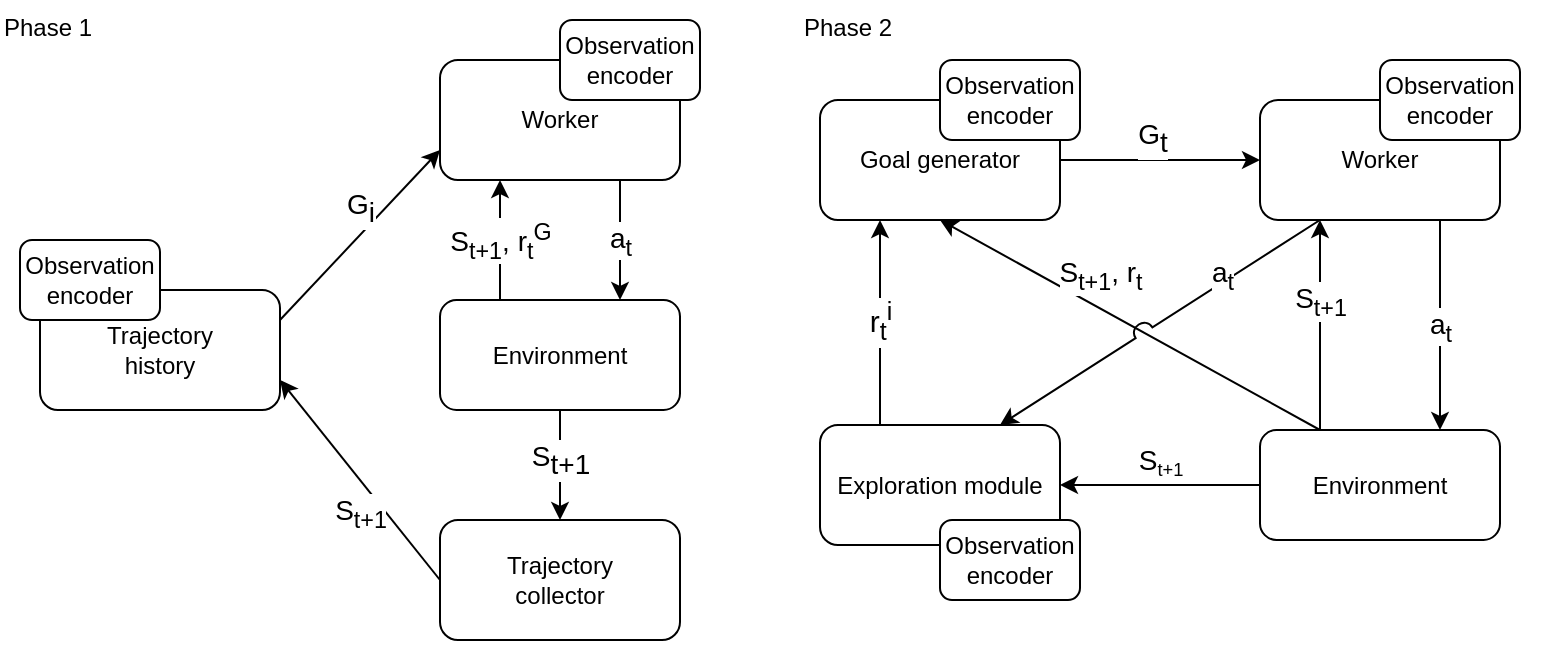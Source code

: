 <mxfile version="16.5.1" type="device" pages="2"><diagram id="s9MICMt1wi03FpbbL1Bs" name="Page-1"><mxGraphModel dx="2282" dy="791" grid="1" gridSize="10" guides="1" tooltips="1" connect="1" arrows="1" fold="1" page="1" pageScale="1" pageWidth="1169" pageHeight="827" math="0" shadow="0"><root><mxCell id="0"/><mxCell id="1" parent="0"/><mxCell id="AD0UsXPPbm5hfnaKFO1p-1" value="Phase 1" style="rounded=0;whiteSpace=wrap;html=1;fillColor=none;strokeColor=none;verticalAlign=top;align=left;" parent="1" vertex="1"><mxGeometry x="-1120" y="40" width="360" height="330" as="geometry"/></mxCell><mxCell id="ce7B7Szr8OWPPGwaai7X-16" value="&lt;font style=&quot;font-size: 15px&quot;&gt;r&lt;sub&gt;t&lt;/sub&gt;&lt;sup&gt;i&lt;/sup&gt;&lt;/font&gt;" style="edgeStyle=none;rounded=0;orthogonalLoop=1;jettySize=auto;html=1;exitX=0.25;exitY=0;exitDx=0;exitDy=0;" parent="1" source="ce7B7Szr8OWPPGwaai7X-1" edge="1"><mxGeometry relative="1" as="geometry"><mxPoint x="-680" y="150" as="targetPoint"/></mxGeometry></mxCell><mxCell id="ce7B7Szr8OWPPGwaai7X-1" value="Exploration module" style="rounded=1;whiteSpace=wrap;html=1;" parent="1" vertex="1"><mxGeometry x="-710" y="252.5" width="120" height="60" as="geometry"/></mxCell><mxCell id="ce7B7Szr8OWPPGwaai7X-14" value="&lt;font style=&quot;font-size: 14px&quot;&gt;S&lt;sub&gt;t+1&lt;/sub&gt;, r&lt;sub&gt;t&lt;/sub&gt;&lt;/font&gt;" style="edgeStyle=none;rounded=0;orthogonalLoop=1;jettySize=auto;html=1;entryX=0.5;entryY=1;entryDx=0;entryDy=0;exitX=0.25;exitY=0;exitDx=0;exitDy=0;verticalAlign=bottom;" parent="1" source="ce7B7Szr8OWPPGwaai7X-2" target="ce7B7Szr8OWPPGwaai7X-3" edge="1"><mxGeometry x="0.177" y="-4" relative="1" as="geometry"><mxPoint as="offset"/></mxGeometry></mxCell><mxCell id="ce7B7Szr8OWPPGwaai7X-15" value="&lt;span style=&quot;font-size: 14px&quot;&gt;S&lt;/span&gt;&lt;sub&gt;t+1&lt;/sub&gt;" style="edgeStyle=none;rounded=0;orthogonalLoop=1;jettySize=auto;html=1;entryX=1;entryY=0.5;entryDx=0;entryDy=0;verticalAlign=bottom;" parent="1" source="ce7B7Szr8OWPPGwaai7X-2" target="ce7B7Szr8OWPPGwaai7X-1" edge="1"><mxGeometry relative="1" as="geometry"/></mxCell><mxCell id="BOEByVS7p30KP5h8j9sV-6" value="S&lt;sub&gt;t+1&lt;/sub&gt;" style="edgeStyle=none;curved=1;jumpStyle=arc;jumpSize=10;orthogonalLoop=1;jettySize=auto;html=1;entryX=0.25;entryY=1;entryDx=0;entryDy=0;fontSize=14;verticalAlign=bottom;exitX=0.25;exitY=0;exitDx=0;exitDy=0;" parent="1" source="ce7B7Szr8OWPPGwaai7X-2" target="ce7B7Szr8OWPPGwaai7X-4" edge="1"><mxGeometry relative="1" as="geometry"/></mxCell><mxCell id="ce7B7Szr8OWPPGwaai7X-2" value="Environment" style="rounded=1;whiteSpace=wrap;html=1;" parent="1" vertex="1"><mxGeometry x="-490" y="255" width="120" height="55" as="geometry"/></mxCell><mxCell id="ce7B7Szr8OWPPGwaai7X-6" style="edgeStyle=orthogonalEdgeStyle;rounded=0;orthogonalLoop=1;jettySize=auto;html=1;exitX=1;exitY=0.5;exitDx=0;exitDy=0;entryX=0;entryY=0.5;entryDx=0;entryDy=0;" parent="1" source="ce7B7Szr8OWPPGwaai7X-3" target="ce7B7Szr8OWPPGwaai7X-4" edge="1"><mxGeometry relative="1" as="geometry"><mxPoint x="-570" y="120" as="targetPoint"/></mxGeometry></mxCell><mxCell id="BOEByVS7p30KP5h8j9sV-1" value="G&lt;sub style=&quot;font-size: 14px;&quot;&gt;t&lt;/sub&gt;" style="edgeLabel;html=1;align=center;verticalAlign=bottom;resizable=0;points=[];fontSize=14;" parent="ce7B7Szr8OWPPGwaai7X-6" vertex="1" connectable="0"><mxGeometry x="-0.083" y="-1" relative="1" as="geometry"><mxPoint as="offset"/></mxGeometry></mxCell><mxCell id="ce7B7Szr8OWPPGwaai7X-3" value="Goal generator" style="rounded=1;whiteSpace=wrap;html=1;" parent="1" vertex="1"><mxGeometry x="-710" y="90" width="120" height="60" as="geometry"/></mxCell><mxCell id="BOEByVS7p30KP5h8j9sV-2" value="a&lt;sub&gt;t&lt;/sub&gt;" style="edgeStyle=orthogonalEdgeStyle;rounded=0;orthogonalLoop=1;jettySize=auto;html=1;exitX=0.75;exitY=1;exitDx=0;exitDy=0;entryX=0.75;entryY=0;entryDx=0;entryDy=0;fontSize=14;verticalAlign=middle;" parent="1" source="ce7B7Szr8OWPPGwaai7X-4" target="ce7B7Szr8OWPPGwaai7X-2" edge="1"><mxGeometry relative="1" as="geometry"/></mxCell><mxCell id="BOEByVS7p30KP5h8j9sV-3" style="rounded=0;orthogonalLoop=1;jettySize=auto;html=1;exitX=0.25;exitY=1;exitDx=0;exitDy=0;entryX=0.75;entryY=0;entryDx=0;entryDy=0;fontSize=14;jumpStyle=arc;jumpSize=10;" parent="1" source="ce7B7Szr8OWPPGwaai7X-4" target="ce7B7Szr8OWPPGwaai7X-1" edge="1"><mxGeometry relative="1" as="geometry"/></mxCell><mxCell id="BOEByVS7p30KP5h8j9sV-4" value="a&lt;sub&gt;t&lt;/sub&gt;" style="edgeLabel;html=1;align=center;verticalAlign=bottom;resizable=0;points=[];fontSize=14;" parent="BOEByVS7p30KP5h8j9sV-3" vertex="1" connectable="0"><mxGeometry x="-0.145" y="1" relative="1" as="geometry"><mxPoint x="18" y="-5" as="offset"/></mxGeometry></mxCell><mxCell id="ce7B7Szr8OWPPGwaai7X-4" value="Worker" style="rounded=1;whiteSpace=wrap;html=1;" parent="1" vertex="1"><mxGeometry x="-490" y="90" width="120" height="60" as="geometry"/></mxCell><mxCell id="BOEByVS7p30KP5h8j9sV-5" value="Observation encoder" style="rounded=1;whiteSpace=wrap;html=1;fontSize=12;verticalAlign=middle;" parent="1" vertex="1"><mxGeometry x="-650" y="70" width="70" height="40" as="geometry"/></mxCell><mxCell id="BOEByVS7p30KP5h8j9sV-7" value="Observation encoder" style="rounded=1;whiteSpace=wrap;html=1;fontSize=12;verticalAlign=middle;" parent="1" vertex="1"><mxGeometry x="-650" y="300" width="70" height="40" as="geometry"/></mxCell><mxCell id="BOEByVS7p30KP5h8j9sV-8" value="Observation encoder" style="rounded=1;whiteSpace=wrap;html=1;fontSize=12;verticalAlign=middle;" parent="1" vertex="1"><mxGeometry x="-430" y="70" width="70" height="40" as="geometry"/></mxCell><mxCell id="BOEByVS7p30KP5h8j9sV-14" value="a&lt;sub&gt;t&lt;/sub&gt;" style="edgeStyle=none;curved=1;jumpStyle=arc;jumpSize=10;orthogonalLoop=1;jettySize=auto;html=1;exitX=0.75;exitY=1;exitDx=0;exitDy=0;entryX=0.75;entryY=0;entryDx=0;entryDy=0;fontSize=14;verticalAlign=middle;" parent="1" source="BOEByVS7p30KP5h8j9sV-9" target="BOEByVS7p30KP5h8j9sV-11" edge="1"><mxGeometry relative="1" as="geometry"><Array as="points"/></mxGeometry></mxCell><mxCell id="BOEByVS7p30KP5h8j9sV-9" value="Worker" style="rounded=1;whiteSpace=wrap;html=1;" parent="1" vertex="1"><mxGeometry x="-900" y="70" width="120" height="60" as="geometry"/></mxCell><mxCell id="BOEByVS7p30KP5h8j9sV-12" value="G&lt;span style=&quot;font-size: 14px;&quot;&gt;&lt;sub style=&quot;font-size: 14px;&quot;&gt;i&lt;/sub&gt;&lt;/span&gt;" style="edgeStyle=none;curved=1;jumpStyle=arc;jumpSize=10;orthogonalLoop=1;jettySize=auto;html=1;exitX=1;exitY=0.25;exitDx=0;exitDy=0;entryX=0;entryY=0.75;entryDx=0;entryDy=0;fontSize=14;verticalAlign=bottom;" parent="1" source="BOEByVS7p30KP5h8j9sV-10" target="BOEByVS7p30KP5h8j9sV-9" edge="1"><mxGeometry relative="1" as="geometry"/></mxCell><mxCell id="BOEByVS7p30KP5h8j9sV-10" value="Trajectory&lt;br&gt;history" style="rounded=1;whiteSpace=wrap;html=1;fontSize=12;verticalAlign=middle;" parent="1" vertex="1"><mxGeometry x="-1100" y="185" width="120" height="60" as="geometry"/></mxCell><mxCell id="BOEByVS7p30KP5h8j9sV-13" value="S&lt;sub&gt;t+1&lt;/sub&gt;" style="edgeStyle=none;curved=1;jumpStyle=arc;jumpSize=10;orthogonalLoop=1;jettySize=auto;html=1;exitX=0;exitY=0.5;exitDx=0;exitDy=0;entryX=1;entryY=0.75;entryDx=0;entryDy=0;fontSize=14;verticalAlign=top;" parent="1" source="eMhIuwfRan7RNqNJ1UJK-4" target="BOEByVS7p30KP5h8j9sV-10" edge="1"><mxGeometry relative="1" as="geometry"/></mxCell><mxCell id="BOEByVS7p30KP5h8j9sV-15" value="S&lt;sub&gt;t+1&lt;/sub&gt;, r&lt;sub&gt;t&lt;/sub&gt;&lt;sup&gt;G&lt;/sup&gt;" style="edgeStyle=none;curved=1;jumpStyle=arc;jumpSize=10;orthogonalLoop=1;jettySize=auto;html=1;exitX=0.25;exitY=0;exitDx=0;exitDy=0;entryX=0.25;entryY=1;entryDx=0;entryDy=0;fontSize=14;verticalAlign=middle;" parent="1" source="BOEByVS7p30KP5h8j9sV-11" target="BOEByVS7p30KP5h8j9sV-9" edge="1"><mxGeometry relative="1" as="geometry"/></mxCell><mxCell id="eMhIuwfRan7RNqNJ1UJK-6" value="" style="edgeStyle=orthogonalEdgeStyle;rounded=0;orthogonalLoop=1;jettySize=auto;html=1;entryX=0.5;entryY=0;entryDx=0;entryDy=0;exitX=0.25;exitY=1;exitDx=0;exitDy=0;" parent="1" source="BOEByVS7p30KP5h8j9sV-11" target="eMhIuwfRan7RNqNJ1UJK-4" edge="1"><mxGeometry relative="1" as="geometry"><Array as="points"><mxPoint x="-840" y="245"/></Array></mxGeometry></mxCell><mxCell id="eMhIuwfRan7RNqNJ1UJK-9" value="&lt;span style=&quot;font-size: 14px&quot;&gt;S&lt;/span&gt;&lt;sub style=&quot;font-size: 14px&quot;&gt;t+1&lt;/sub&gt;" style="edgeLabel;html=1;align=center;verticalAlign=middle;resizable=0;points=[];fontSize=14;" parent="eMhIuwfRan7RNqNJ1UJK-6" vertex="1" connectable="0"><mxGeometry x="-0.054" relative="1" as="geometry"><mxPoint y="15" as="offset"/></mxGeometry></mxCell><mxCell id="BOEByVS7p30KP5h8j9sV-11" value="Environment" style="rounded=1;whiteSpace=wrap;html=1;" parent="1" vertex="1"><mxGeometry x="-900" y="190" width="120" height="55" as="geometry"/></mxCell><mxCell id="eMhIuwfRan7RNqNJ1UJK-1" value="Observation encoder" style="rounded=1;whiteSpace=wrap;html=1;fontSize=12;verticalAlign=middle;" parent="1" vertex="1"><mxGeometry x="-840" y="50" width="70" height="40" as="geometry"/></mxCell><mxCell id="eMhIuwfRan7RNqNJ1UJK-2" value="Observation encoder" style="rounded=1;whiteSpace=wrap;html=1;fontSize=12;verticalAlign=middle;" parent="1" vertex="1"><mxGeometry x="-1110" y="160" width="70" height="40" as="geometry"/></mxCell><mxCell id="eMhIuwfRan7RNqNJ1UJK-4" value="Trajectory&lt;br&gt;collector" style="rounded=1;whiteSpace=wrap;html=1;fontSize=12;verticalAlign=middle;" parent="1" vertex="1"><mxGeometry x="-900" y="300" width="120" height="60" as="geometry"/></mxCell><mxCell id="AD0UsXPPbm5hfnaKFO1p-2" value="Phase 2" style="rounded=0;whiteSpace=wrap;html=1;fillColor=none;strokeColor=none;verticalAlign=top;align=left;" parent="1" vertex="1"><mxGeometry x="-720" y="40" width="370" height="310" as="geometry"/></mxCell></root></mxGraphModel></diagram><diagram id="TfAdw0gxL5YG5xc-LGuv" name="Page-2"><mxGraphModel dx="1577" dy="1947" grid="1" gridSize="10" guides="1" tooltips="1" connect="1" arrows="1" fold="1" page="1" pageScale="1" pageWidth="1169" pageHeight="827" math="0" shadow="0"><root><mxCell id="zxLqI_aws1BV8iVC8Eik-0"/><mxCell id="zxLqI_aws1BV8iVC8Eik-1" parent="zxLqI_aws1BV8iVC8Eik-0"/><mxCell id="zxLqI_aws1BV8iVC8Eik-2" value="" style="shape=image;verticalLabelPosition=bottom;labelBackgroundColor=default;verticalAlign=top;aspect=fixed;imageAspect=0;image=https://github.com/maximecb/gym-minigrid/raw/master/figures/door-key-env.png;labelBorderColor=none;" parent="zxLqI_aws1BV8iVC8Eik-1" vertex="1"><mxGeometry x="257.55" y="-430" width="47.95" height="50" as="geometry"/></mxCell><mxCell id="zxLqI_aws1BV8iVC8Eik-3" value="" style="shape=trapezoid;perimeter=trapezoidPerimeter;whiteSpace=wrap;html=1;fixedSize=1;labelBorderColor=none;rotation=90;fillColor=#ffe6cc;strokeColor=#d79b00;" parent="zxLqI_aws1BV8iVC8Eik-1" vertex="1"><mxGeometry x="310" y="-430" width="65" height="50" as="geometry"/></mxCell><mxCell id="zxLqI_aws1BV8iVC8Eik-6" value="" style="shape=image;html=1;verticalLabelPosition=bottom;verticalAlign=top;imageAspect=1;aspect=fixed;image=img/clipart/Gear_128x128.png;labelBorderColor=none;" parent="zxLqI_aws1BV8iVC8Eik-1" vertex="1"><mxGeometry x="480.47" y="-670" width="69.05" height="81" as="geometry"/></mxCell><mxCell id="zxLqI_aws1BV8iVC8Eik-7" value="" style="shape=image;verticalLabelPosition=bottom;labelBackgroundColor=default;verticalAlign=top;aspect=fixed;imageAspect=0;image=https://github.com/maximecb/gym-minigrid/raw/master/figures/door-key-env.png;labelBorderColor=none;" parent="zxLqI_aws1BV8iVC8Eik-1" vertex="1"><mxGeometry x="392.05" y="-660" width="47.95" height="50" as="geometry"/></mxCell><mxCell id="zxLqI_aws1BV8iVC8Eik-10" value="" style="endArrow=classic;html=1;rounded=0;" parent="zxLqI_aws1BV8iVC8Eik-1" edge="1"><mxGeometry width="50" height="50" relative="1" as="geometry"><mxPoint x="280" y="-600" as="sourcePoint"/><mxPoint x="280" y="-440" as="targetPoint"/></mxGeometry></mxCell><mxCell id="zxLqI_aws1BV8iVC8Eik-11" value="" style="shape=trapezoid;perimeter=trapezoidPerimeter;whiteSpace=wrap;html=1;fixedSize=1;labelBorderColor=none;rotation=90;fillColor=#ffe6cc;strokeColor=#d79b00;" parent="zxLqI_aws1BV8iVC8Eik-1" vertex="1"><mxGeometry x="440" y="-430" width="65" height="50" as="geometry"/></mxCell><mxCell id="zxLqI_aws1BV8iVC8Eik-12" value="W" style="text;html=1;strokeColor=none;fillColor=none;align=center;verticalAlign=middle;whiteSpace=wrap;rounded=0;labelBorderColor=none;" parent="zxLqI_aws1BV8iVC8Eik-1" vertex="1"><mxGeometry x="452.5" y="-420" width="40" height="30" as="geometry"/></mxCell><mxCell id="zxLqI_aws1BV8iVC8Eik-13" value="M" style="text;html=1;strokeColor=none;fillColor=none;align=center;verticalAlign=middle;whiteSpace=wrap;rounded=0;labelBorderColor=none;" parent="zxLqI_aws1BV8iVC8Eik-1" vertex="1"><mxGeometry x="322.5" y="-420" width="40" height="30" as="geometry"/></mxCell><mxCell id="zxLqI_aws1BV8iVC8Eik-14" value="" style="endArrow=classic;html=1;rounded=0;" parent="zxLqI_aws1BV8iVC8Eik-1" edge="1"><mxGeometry width="50" height="50" relative="1" as="geometry"><mxPoint x="420" y="-600" as="sourcePoint"/><mxPoint x="440" y="-430" as="targetPoint"/><Array as="points"><mxPoint x="420" y="-430"/></Array></mxGeometry></mxCell><mxCell id="zxLqI_aws1BV8iVC8Eik-15" value="" style="shape=image;verticalLabelPosition=bottom;labelBackgroundColor=default;verticalAlign=top;aspect=fixed;imageAspect=0;image=https://github.com/maximecb/gym-minigrid/raw/master/figures/door-key-env.png;labelBorderColor=none;" parent="zxLqI_aws1BV8iVC8Eik-1" vertex="1"><mxGeometry x="250" y="-660" width="47.95" height="50" as="geometry"/></mxCell><mxCell id="zxLqI_aws1BV8iVC8Eik-16" value="" style="shape=image;verticalLabelPosition=bottom;labelBackgroundColor=default;verticalAlign=top;aspect=fixed;imageAspect=0;image=https://github.com/maximecb/gym-minigrid/raw/master/figures/door-key-env.png;labelBorderColor=none;" parent="zxLqI_aws1BV8iVC8Eik-1" vertex="1"><mxGeometry x="230" y="-660" width="47.95" height="50" as="geometry"/></mxCell><mxCell id="zxLqI_aws1BV8iVC8Eik-17" value="" style="shape=image;verticalLabelPosition=bottom;labelBackgroundColor=default;verticalAlign=top;aspect=fixed;imageAspect=0;image=https://github.com/maximecb/gym-minigrid/raw/master/figures/door-key-env.png;labelBorderColor=none;" parent="zxLqI_aws1BV8iVC8Eik-1" vertex="1"><mxGeometry x="209.6" y="-660" width="47.95" height="50" as="geometry"/></mxCell><mxCell id="zxLqI_aws1BV8iVC8Eik-18" value="" style="shape=image;verticalLabelPosition=bottom;labelBackgroundColor=default;verticalAlign=top;aspect=fixed;imageAspect=0;image=https://github.com/maximecb/gym-minigrid/raw/master/figures/door-key-env.png;labelBorderColor=none;" parent="zxLqI_aws1BV8iVC8Eik-1" vertex="1"><mxGeometry x="190" y="-660" width="47.95" height="50" as="geometry"/></mxCell><mxCell id="zxLqI_aws1BV8iVC8Eik-19" value="" style="shape=image;verticalLabelPosition=bottom;labelBackgroundColor=default;verticalAlign=top;aspect=fixed;imageAspect=0;image=https://github.com/maximecb/gym-minigrid/raw/master/figures/door-key-env.png;labelBorderColor=none;" parent="zxLqI_aws1BV8iVC8Eik-1" vertex="1"><mxGeometry x="170" y="-660" width="47.95" height="50" as="geometry"/></mxCell><mxCell id="zxLqI_aws1BV8iVC8Eik-20" value="" style="shape=image;verticalLabelPosition=bottom;labelBackgroundColor=default;verticalAlign=top;aspect=fixed;imageAspect=0;image=https://github.com/maximecb/gym-minigrid/raw/master/figures/door-key-env.png;labelBorderColor=none;" parent="zxLqI_aws1BV8iVC8Eik-1" vertex="1"><mxGeometry x="150" y="-660" width="47.95" height="50" as="geometry"/></mxCell><mxCell id="zxLqI_aws1BV8iVC8Eik-21" value="" style="shape=image;verticalLabelPosition=bottom;labelBackgroundColor=default;verticalAlign=top;aspect=fixed;imageAspect=0;image=https://github.com/maximecb/gym-minigrid/raw/master/figures/door-key-env.png;labelBorderColor=none;" parent="zxLqI_aws1BV8iVC8Eik-1" vertex="1"><mxGeometry x="130" y="-660" width="47.95" height="50" as="geometry"/></mxCell><mxCell id="zxLqI_aws1BV8iVC8Eik-22" value="" style="endArrow=classic;html=1;rounded=0;exitX=1;exitY=0.5;exitDx=0;exitDy=0;" parent="zxLqI_aws1BV8iVC8Eik-1" edge="1"><mxGeometry width="50" height="50" relative="1" as="geometry"><mxPoint x="395" y="-405.0" as="sourcePoint"/><mxPoint x="440" y="-405" as="targetPoint"/></mxGeometry></mxCell><mxCell id="zxLqI_aws1BV8iVC8Eik-23" value="A" style="ellipse;whiteSpace=wrap;html=1;aspect=fixed;labelBorderColor=none;fillColor=#d5e8d4;strokeColor=#82b366;" parent="zxLqI_aws1BV8iVC8Eik-1" vertex="1"><mxGeometry x="505" y="-415" width="20" height="20" as="geometry"/></mxCell><mxCell id="zxLqI_aws1BV8iVC8Eik-24" value="" style="endArrow=classic;html=1;rounded=0;exitX=0.5;exitY=0;exitDx=0;exitDy=0;" parent="zxLqI_aws1BV8iVC8Eik-1" edge="1" source="zxLqI_aws1BV8iVC8Eik-23"><mxGeometry width="50" height="50" relative="1" as="geometry"><mxPoint x="540" y="-520" as="sourcePoint"/><mxPoint x="515" y="-580" as="targetPoint"/></mxGeometry></mxCell><mxCell id="zxLqI_aws1BV8iVC8Eik-25" value="" style="endArrow=classic;html=1;rounded=0;" parent="zxLqI_aws1BV8iVC8Eik-1" edge="1"><mxGeometry width="50" height="50" relative="1" as="geometry"><mxPoint x="470" y="-630" as="sourcePoint"/><mxPoint x="450" y="-630" as="targetPoint"/></mxGeometry></mxCell><mxCell id="r5aA2gr4gThRwStD4RAK-0" value="" style="shape=image;html=1;verticalLabelPosition=bottom;verticalAlign=top;imageAspect=1;aspect=fixed;image=img/clipart/Gear_128x128.png;labelBorderColor=none;" vertex="1" parent="zxLqI_aws1BV8iVC8Eik-1"><mxGeometry x="720" y="-550" width="69.05" height="81" as="geometry"/></mxCell><mxCell id="IlgFDCGeoqgz3U3CqI4J-9" style="edgeStyle=orthogonalEdgeStyle;rounded=0;orthogonalLoop=1;jettySize=auto;html=1;exitX=1;exitY=0.5;exitDx=0;exitDy=0;endArrow=classicThin;endFill=1;strokeWidth=1;" edge="1" parent="zxLqI_aws1BV8iVC8Eik-1" source="r5aA2gr4gThRwStD4RAK-2"><mxGeometry relative="1" as="geometry"><mxPoint x="971.55" y="-507.833" as="targetPoint"/></mxGeometry></mxCell><mxCell id="r5aA2gr4gThRwStD4RAK-2" value="G" style="rounded=0;whiteSpace=wrap;html=1;labelBorderColor=none;container=0;fillColor=#d5e8d4;strokeColor=#82b366;" vertex="1" parent="zxLqI_aws1BV8iVC8Eik-1"><mxGeometry x="936.55" y="-517.5" width="20" height="20" as="geometry"/></mxCell><mxCell id="r5aA2gr4gThRwStD4RAK-4" value="" style="endArrow=classic;html=1;rounded=0;" edge="1" parent="zxLqI_aws1BV8iVC8Eik-1"><mxGeometry width="50" height="50" relative="1" as="geometry"><mxPoint x="382.5" y="-629.92" as="sourcePoint"/><mxPoint x="310" y="-630" as="targetPoint"/></mxGeometry></mxCell><mxCell id="r5aA2gr4gThRwStD4RAK-5" value="" style="shape=trapezoid;perimeter=trapezoidPerimeter;whiteSpace=wrap;html=1;fixedSize=1;labelBorderColor=none;rotation=-180;fillColor=#ffe6cc;strokeColor=#d79b00;" vertex="1" parent="zxLqI_aws1BV8iVC8Eik-1"><mxGeometry x="310" y="-555" width="65" height="50" as="geometry"/></mxCell><mxCell id="r5aA2gr4gThRwStD4RAK-7" value="S" style="text;html=1;strokeColor=none;fillColor=none;align=center;verticalAlign=middle;whiteSpace=wrap;rounded=0;labelBorderColor=none;" vertex="1" parent="zxLqI_aws1BV8iVC8Eik-1"><mxGeometry x="322.5" y="-550" width="40" height="30" as="geometry"/></mxCell><mxCell id="r5aA2gr4gThRwStD4RAK-9" value="" style="endArrow=classic;html=1;rounded=0;" edge="1" parent="zxLqI_aws1BV8iVC8Eik-1"><mxGeometry width="50" height="50" relative="1" as="geometry"><mxPoint x="420" y="-590" as="sourcePoint"/><mxPoint x="360" y="-560" as="targetPoint"/><Array as="points"><mxPoint x="360" y="-590"/></Array></mxGeometry></mxCell><mxCell id="r5aA2gr4gThRwStD4RAK-10" value="" style="endArrow=classic;html=1;rounded=0;" edge="1" parent="zxLqI_aws1BV8iVC8Eik-1"><mxGeometry width="50" height="50" relative="1" as="geometry"><mxPoint x="280" y="-590" as="sourcePoint"/><mxPoint x="330" y="-560" as="targetPoint"/><Array as="points"><mxPoint x="330" y="-590"/></Array></mxGeometry></mxCell><mxCell id="r5aA2gr4gThRwStD4RAK-13" value="R" style="ellipse;whiteSpace=wrap;html=1;aspect=fixed;fillColor=#a20025;strokeColor=#6F0000;fontColor=#ffffff;" vertex="1" parent="zxLqI_aws1BV8iVC8Eik-1"><mxGeometry x="332.5" y="-500" width="20" height="20" as="geometry"/></mxCell><mxCell id="r5aA2gr4gThRwStD4RAK-17" value="G" style="whiteSpace=wrap;html=1;aspect=fixed;fillColor=#d5e8d4;strokeColor=#82b366;" vertex="1" parent="zxLqI_aws1BV8iVC8Eik-1"><mxGeometry x="375" y="-415" width="20" height="20" as="geometry"/></mxCell><mxCell id="IlgFDCGeoqgz3U3CqI4J-2" value="" style="shape=image;verticalLabelPosition=bottom;labelBackgroundColor=default;verticalAlign=top;aspect=fixed;imageAspect=0;image=https://github.com/maximecb/gym-minigrid/raw/master/figures/door-key-env.png;labelBorderColor=none;" vertex="1" parent="zxLqI_aws1BV8iVC8Eik-1"><mxGeometry x="806.55" y="-534.5" width="47.95" height="50" as="geometry"/></mxCell><mxCell id="IlgFDCGeoqgz3U3CqI4J-3" value="R" style="ellipse;whiteSpace=wrap;html=1;aspect=fixed;fillColor=#a20025;strokeColor=#6F0000;fontColor=#ffffff;" vertex="1" parent="zxLqI_aws1BV8iVC8Eik-1"><mxGeometry x="744.53" y="-590" width="20" height="20" as="geometry"/></mxCell><mxCell id="IlgFDCGeoqgz3U3CqI4J-4" value="" style="endArrow=classic;html=1;rounded=0;strokeWidth=1;" edge="1" parent="zxLqI_aws1BV8iVC8Eik-1"><mxGeometry width="50" height="50" relative="1" as="geometry"><mxPoint x="1046.55" y="-490" as="sourcePoint"/><mxPoint x="756.55" y="-460" as="targetPoint"/><Array as="points"><mxPoint x="1046.55" y="-440"/><mxPoint x="756.55" y="-440"/></Array></mxGeometry></mxCell><mxCell id="IlgFDCGeoqgz3U3CqI4J-5" value="" style="endArrow=classic;html=1;rounded=0;strokeWidth=1;" edge="1" parent="zxLqI_aws1BV8iVC8Eik-1"><mxGeometry width="50" height="50" relative="1" as="geometry"><mxPoint x="830.11" y="-477" as="sourcePoint"/><mxPoint x="976.55" y="-480" as="targetPoint"/><Array as="points"><mxPoint x="830.55" y="-460"/><mxPoint x="946.55" y="-460"/><mxPoint x="946.55" y="-480"/></Array></mxGeometry></mxCell><mxCell id="IlgFDCGeoqgz3U3CqI4J-7" value="" style="group" vertex="1" connectable="0" parent="zxLqI_aws1BV8iVC8Eik-1"><mxGeometry x="980.52" y="-540" width="50" height="65" as="geometry"/></mxCell><mxCell id="r5aA2gr4gThRwStD4RAK-18" value="" style="shape=trapezoid;perimeter=trapezoidPerimeter;whiteSpace=wrap;html=1;fixedSize=1;labelBorderColor=none;rotation=90;fillColor=#f5f5f5;strokeColor=#666666;fontColor=#333333;" vertex="1" parent="IlgFDCGeoqgz3U3CqI4J-7"><mxGeometry x="-7.5" y="7.5" width="65" height="50" as="geometry"/></mxCell><mxCell id="IlgFDCGeoqgz3U3CqI4J-1" value="W" style="text;html=1;strokeColor=none;fillColor=none;align=center;verticalAlign=middle;whiteSpace=wrap;rounded=0;labelBorderColor=none;" vertex="1" parent="IlgFDCGeoqgz3U3CqI4J-7"><mxGeometry x="5" y="17.5" width="40" height="30" as="geometry"/></mxCell><mxCell id="IlgFDCGeoqgz3U3CqI4J-10" value="" style="endArrow=classic;html=1;rounded=0;strokeWidth=1;dashed=1;dashPattern=1 1;" edge="1" parent="zxLqI_aws1BV8iVC8Eik-1"><mxGeometry width="50" height="50" relative="1" as="geometry"><mxPoint x="775.52" y="-580.83" as="sourcePoint"/><mxPoint x="916.55" y="-530" as="targetPoint"/><Array as="points"><mxPoint x="916.55" y="-581"/></Array></mxGeometry></mxCell><mxCell id="IlgFDCGeoqgz3U3CqI4J-12" value="" style="group" vertex="1" connectable="0" parent="zxLqI_aws1BV8iVC8Eik-1"><mxGeometry x="876.55" y="-542" width="50" height="65" as="geometry"/></mxCell><mxCell id="r5aA2gr4gThRwStD4RAK-1" value="" style="shape=trapezoid;perimeter=trapezoidPerimeter;whiteSpace=wrap;html=1;fixedSize=1;labelBorderColor=none;rotation=90;fillColor=#ffe6cc;strokeColor=#d79b00;" vertex="1" parent="IlgFDCGeoqgz3U3CqI4J-12"><mxGeometry x="-7.5" y="7.5" width="65" height="50" as="geometry"/></mxCell><mxCell id="IlgFDCGeoqgz3U3CqI4J-8" value="M" style="text;html=1;strokeColor=none;fillColor=none;align=center;verticalAlign=middle;whiteSpace=wrap;rounded=0;labelBorderColor=none;" vertex="1" parent="IlgFDCGeoqgz3U3CqI4J-12"><mxGeometry x="5" y="17.5" width="40" height="30" as="geometry"/></mxCell><mxCell id="IlgFDCGeoqgz3U3CqI4J-14" value="A" style="ellipse;whiteSpace=wrap;html=1;aspect=fixed;labelBorderColor=none;fillColor=#d5e8d4;strokeColor=#82b366;" vertex="1" parent="zxLqI_aws1BV8iVC8Eik-1"><mxGeometry x="1036.55" y="-517.5" width="20" height="20" as="geometry"/></mxCell><mxCell id="IlgFDCGeoqgz3U3CqI4J-15" value="" style="endArrow=classic;html=1;rounded=0;strokeWidth=1;" edge="1" parent="zxLqI_aws1BV8iVC8Eik-1"><mxGeometry width="50" height="50" relative="1" as="geometry"><mxPoint x="854.5" y="-507.79" as="sourcePoint"/><mxPoint x="876.55" y="-508" as="targetPoint"/></mxGeometry></mxCell></root></mxGraphModel></diagram></mxfile>